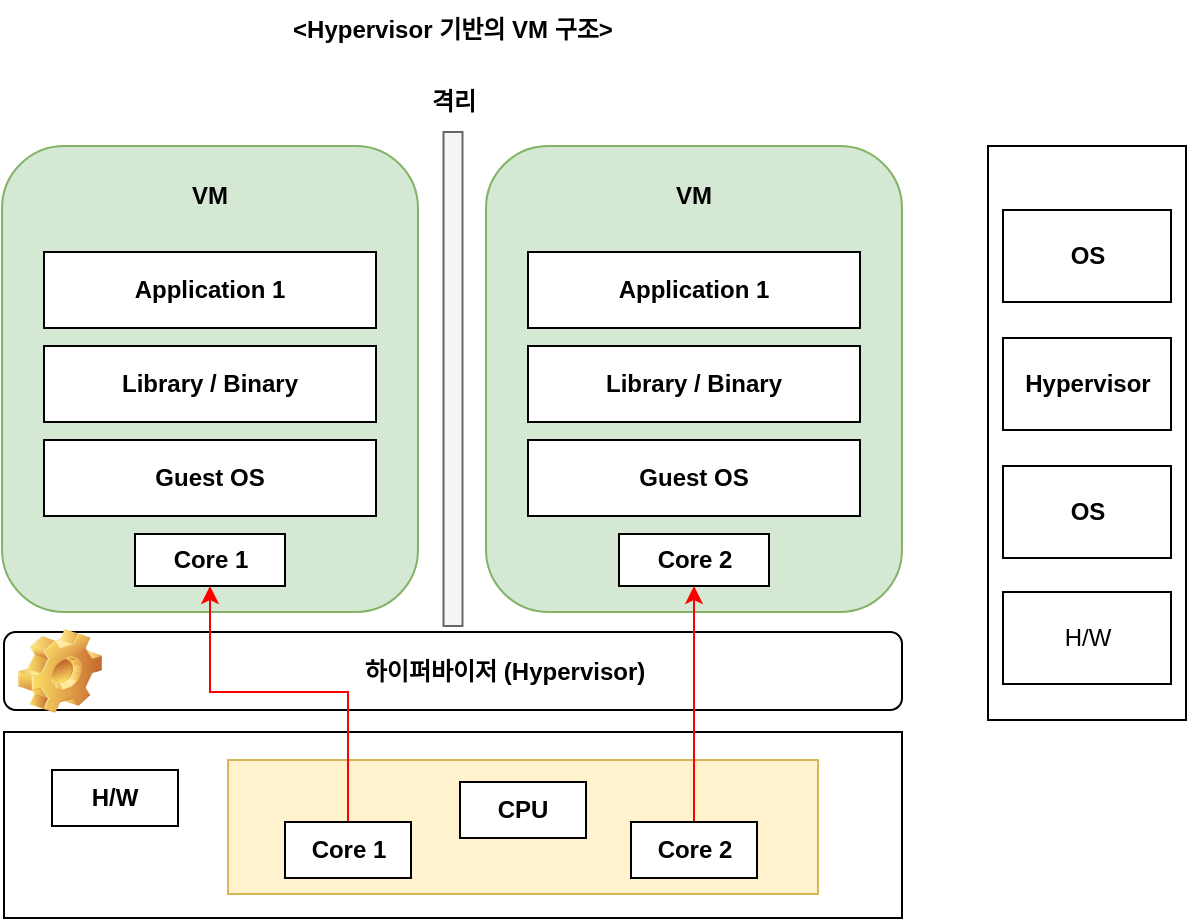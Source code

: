 <mxfile version="21.2.9" type="github">
  <diagram name="페이지-1" id="b9hPvHxMqKQLV7_Slofh">
    <mxGraphModel dx="772" dy="644" grid="0" gridSize="10" guides="1" tooltips="1" connect="1" arrows="1" fold="1" page="1" pageScale="1" pageWidth="100000" pageHeight="20000" math="0" shadow="0">
      <root>
        <mxCell id="0" />
        <mxCell id="1" parent="0" />
        <mxCell id="dhz5E3iuKjRYDUtLJkeY-23" value="" style="rounded=0;whiteSpace=wrap;html=1;" vertex="1" parent="1">
          <mxGeometry x="90" y="453" width="449" height="93" as="geometry" />
        </mxCell>
        <mxCell id="dhz5E3iuKjRYDUtLJkeY-1" value="" style="rounded=1;whiteSpace=wrap;html=1;fillColor=#d5e8d4;strokeColor=#82b366;" vertex="1" parent="1">
          <mxGeometry x="89" y="160" width="208" height="233" as="geometry" />
        </mxCell>
        <mxCell id="dhz5E3iuKjRYDUtLJkeY-2" value="&lt;b&gt;Application 1&lt;/b&gt;" style="rounded=0;whiteSpace=wrap;html=1;" vertex="1" parent="1">
          <mxGeometry x="110" y="213" width="166" height="38" as="geometry" />
        </mxCell>
        <mxCell id="dhz5E3iuKjRYDUtLJkeY-4" value="&lt;b&gt;Library / Binary&lt;/b&gt;" style="rounded=0;whiteSpace=wrap;html=1;" vertex="1" parent="1">
          <mxGeometry x="110" y="260" width="166" height="38" as="geometry" />
        </mxCell>
        <mxCell id="dhz5E3iuKjRYDUtLJkeY-5" value="&lt;b&gt;Guest OS&lt;/b&gt;" style="rounded=0;whiteSpace=wrap;html=1;" vertex="1" parent="1">
          <mxGeometry x="110" y="307" width="166" height="38" as="geometry" />
        </mxCell>
        <mxCell id="dhz5E3iuKjRYDUtLJkeY-6" value="&lt;b&gt;Core 1&lt;/b&gt;" style="rounded=0;whiteSpace=wrap;html=1;" vertex="1" parent="1">
          <mxGeometry x="155.5" y="354" width="75" height="26" as="geometry" />
        </mxCell>
        <mxCell id="dhz5E3iuKjRYDUtLJkeY-7" value="" style="rounded=1;whiteSpace=wrap;html=1;fillColor=#d5e8d4;strokeColor=#82b366;" vertex="1" parent="1">
          <mxGeometry x="331" y="160" width="208" height="233" as="geometry" />
        </mxCell>
        <mxCell id="dhz5E3iuKjRYDUtLJkeY-8" value="&lt;b&gt;Application 1&lt;/b&gt;" style="rounded=0;whiteSpace=wrap;html=1;" vertex="1" parent="1">
          <mxGeometry x="352" y="213" width="166" height="38" as="geometry" />
        </mxCell>
        <mxCell id="dhz5E3iuKjRYDUtLJkeY-9" value="&lt;b&gt;Library / Binary&lt;/b&gt;" style="rounded=0;whiteSpace=wrap;html=1;" vertex="1" parent="1">
          <mxGeometry x="352" y="260" width="166" height="38" as="geometry" />
        </mxCell>
        <mxCell id="dhz5E3iuKjRYDUtLJkeY-10" value="&lt;b&gt;Guest OS&lt;/b&gt;" style="rounded=0;whiteSpace=wrap;html=1;" vertex="1" parent="1">
          <mxGeometry x="352" y="307" width="166" height="38" as="geometry" />
        </mxCell>
        <mxCell id="dhz5E3iuKjRYDUtLJkeY-11" value="&lt;b&gt;Core 2&lt;/b&gt;" style="rounded=0;whiteSpace=wrap;html=1;" vertex="1" parent="1">
          <mxGeometry x="397.5" y="354" width="75" height="26" as="geometry" />
        </mxCell>
        <mxCell id="dhz5E3iuKjRYDUtLJkeY-12" value="&lt;b&gt;VM&lt;/b&gt;" style="text;html=1;strokeColor=none;fillColor=none;align=center;verticalAlign=middle;whiteSpace=wrap;rounded=0;" vertex="1" parent="1">
          <mxGeometry x="163" y="170" width="60" height="30" as="geometry" />
        </mxCell>
        <mxCell id="dhz5E3iuKjRYDUtLJkeY-13" value="&lt;b&gt;VM&lt;/b&gt;" style="text;html=1;strokeColor=none;fillColor=none;align=center;verticalAlign=middle;whiteSpace=wrap;rounded=0;" vertex="1" parent="1">
          <mxGeometry x="405" y="170" width="60" height="30" as="geometry" />
        </mxCell>
        <mxCell id="dhz5E3iuKjRYDUtLJkeY-14" value="하이퍼바이저 (Hypervisor)" style="label;whiteSpace=wrap;html=1;image=img/clipart/Gear_128x128.png;align=center;" vertex="1" parent="1">
          <mxGeometry x="90" y="403" width="449" height="39" as="geometry" />
        </mxCell>
        <mxCell id="dhz5E3iuKjRYDUtLJkeY-17" value="" style="rounded=0;whiteSpace=wrap;html=1;fillColor=#fff2cc;strokeColor=#d6b656;" vertex="1" parent="1">
          <mxGeometry x="202" y="467" width="295" height="67" as="geometry" />
        </mxCell>
        <mxCell id="dhz5E3iuKjRYDUtLJkeY-22" value="" style="rounded=0;whiteSpace=wrap;html=1;fillColor=#f5f5f5;fontColor=#333333;strokeColor=#666666;" vertex="1" parent="1">
          <mxGeometry x="309.75" y="153" width="9.5" height="247" as="geometry" />
        </mxCell>
        <mxCell id="dhz5E3iuKjRYDUtLJkeY-26" value="&lt;b&gt;H/W&lt;/b&gt;" style="rounded=0;whiteSpace=wrap;html=1;" vertex="1" parent="1">
          <mxGeometry x="114" y="472" width="63" height="28" as="geometry" />
        </mxCell>
        <mxCell id="dhz5E3iuKjRYDUtLJkeY-32" style="edgeStyle=orthogonalEdgeStyle;rounded=0;orthogonalLoop=1;jettySize=auto;html=1;exitX=0.5;exitY=0;exitDx=0;exitDy=0;entryX=0.5;entryY=1;entryDx=0;entryDy=0;strokeColor=#ff0000;" edge="1" parent="1" source="dhz5E3iuKjRYDUtLJkeY-27" target="dhz5E3iuKjRYDUtLJkeY-6">
          <mxGeometry relative="1" as="geometry">
            <Array as="points">
              <mxPoint x="262" y="433" />
              <mxPoint x="193" y="433" />
            </Array>
          </mxGeometry>
        </mxCell>
        <mxCell id="dhz5E3iuKjRYDUtLJkeY-27" value="&lt;b&gt;Core 1&lt;/b&gt;" style="rounded=0;whiteSpace=wrap;html=1;" vertex="1" parent="1">
          <mxGeometry x="230.5" y="498" width="63" height="28" as="geometry" />
        </mxCell>
        <mxCell id="dhz5E3iuKjRYDUtLJkeY-33" style="edgeStyle=orthogonalEdgeStyle;rounded=0;orthogonalLoop=1;jettySize=auto;html=1;exitX=0.5;exitY=0;exitDx=0;exitDy=0;entryX=0.5;entryY=1;entryDx=0;entryDy=0;strokeColor=#ff0000;" edge="1" parent="1" source="dhz5E3iuKjRYDUtLJkeY-28" target="dhz5E3iuKjRYDUtLJkeY-11">
          <mxGeometry relative="1" as="geometry" />
        </mxCell>
        <mxCell id="dhz5E3iuKjRYDUtLJkeY-28" value="&lt;b&gt;Core 2&lt;/b&gt;" style="rounded=0;whiteSpace=wrap;html=1;" vertex="1" parent="1">
          <mxGeometry x="403.5" y="498" width="63" height="28" as="geometry" />
        </mxCell>
        <mxCell id="dhz5E3iuKjRYDUtLJkeY-29" value="&lt;b&gt;CPU&lt;/b&gt;" style="rounded=0;whiteSpace=wrap;html=1;" vertex="1" parent="1">
          <mxGeometry x="318" y="478" width="63" height="28" as="geometry" />
        </mxCell>
        <mxCell id="dhz5E3iuKjRYDUtLJkeY-31" value="&lt;b&gt;격리&lt;/b&gt;" style="text;html=1;strokeColor=none;fillColor=none;align=center;verticalAlign=middle;whiteSpace=wrap;rounded=0;" vertex="1" parent="1">
          <mxGeometry x="284.5" y="123" width="60" height="30" as="geometry" />
        </mxCell>
        <mxCell id="dhz5E3iuKjRYDUtLJkeY-34" value="&lt;b&gt;&lt;font style=&quot;font-size: 12px;&quot;&gt;&amp;lt;Hypervisor 기반의 VM 구조&amp;gt;&lt;/font&gt;&lt;/b&gt;" style="text;html=1;strokeColor=none;fillColor=none;align=center;verticalAlign=middle;whiteSpace=wrap;rounded=0;" vertex="1" parent="1">
          <mxGeometry x="184.25" y="87" width="260.5" height="30" as="geometry" />
        </mxCell>
        <mxCell id="dhz5E3iuKjRYDUtLJkeY-35" value="" style="rounded=0;whiteSpace=wrap;html=1;" vertex="1" parent="1">
          <mxGeometry x="582" y="160" width="99" height="287" as="geometry" />
        </mxCell>
        <mxCell id="dhz5E3iuKjRYDUtLJkeY-37" value="H/W" style="rounded=0;whiteSpace=wrap;html=1;" vertex="1" parent="1">
          <mxGeometry x="589.5" y="383" width="84" height="46" as="geometry" />
        </mxCell>
        <mxCell id="dhz5E3iuKjRYDUtLJkeY-38" value="&lt;b&gt;OS&lt;/b&gt;" style="rounded=0;whiteSpace=wrap;html=1;" vertex="1" parent="1">
          <mxGeometry x="589.5" y="320" width="84" height="46" as="geometry" />
        </mxCell>
        <mxCell id="dhz5E3iuKjRYDUtLJkeY-39" value="&lt;b&gt;Hypervisor&lt;/b&gt;" style="rounded=0;whiteSpace=wrap;html=1;" vertex="1" parent="1">
          <mxGeometry x="589.5" y="256" width="84" height="46" as="geometry" />
        </mxCell>
        <mxCell id="dhz5E3iuKjRYDUtLJkeY-40" value="&lt;b&gt;OS&lt;/b&gt;" style="rounded=0;whiteSpace=wrap;html=1;" vertex="1" parent="1">
          <mxGeometry x="589.5" y="192" width="84" height="46" as="geometry" />
        </mxCell>
      </root>
    </mxGraphModel>
  </diagram>
</mxfile>
